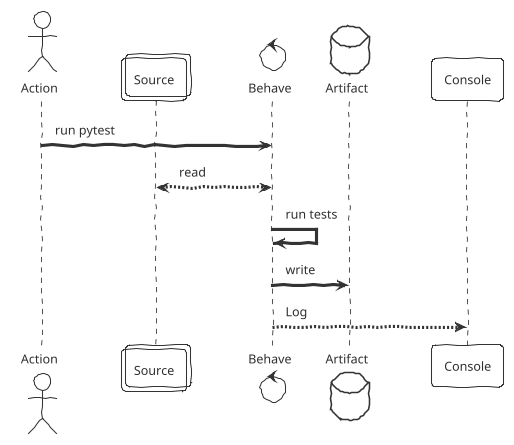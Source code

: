 @startuml
!theme sketchy-outline
actor "Action" as test
collections "Source" as repo
control "Behave" as runner
database "Artifact" as out
participant "Console" as log

'autonumber
test -> runner: run pytest
runner <--> repo: read
runner -> runner: run tests
runner -> out: write
runner --> log: Log
@enduml
